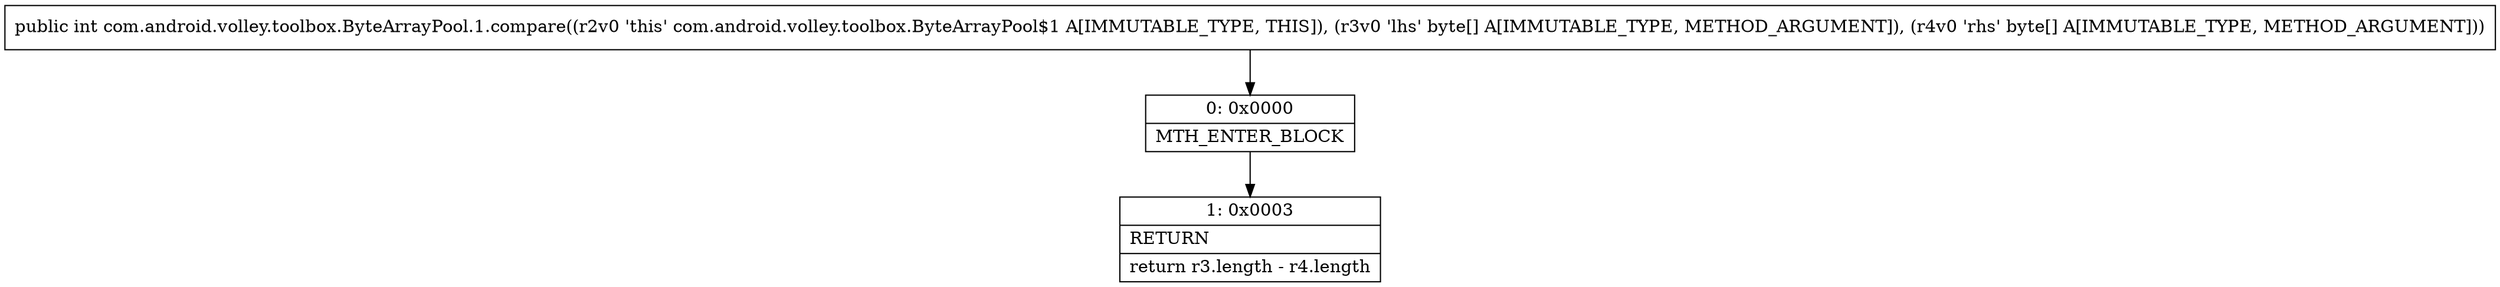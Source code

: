 digraph "CFG forcom.android.volley.toolbox.ByteArrayPool.1.compare([B[B)I" {
Node_0 [shape=record,label="{0\:\ 0x0000|MTH_ENTER_BLOCK\l}"];
Node_1 [shape=record,label="{1\:\ 0x0003|RETURN\l|return r3.length \- r4.length\l}"];
MethodNode[shape=record,label="{public int com.android.volley.toolbox.ByteArrayPool.1.compare((r2v0 'this' com.android.volley.toolbox.ByteArrayPool$1 A[IMMUTABLE_TYPE, THIS]), (r3v0 'lhs' byte[] A[IMMUTABLE_TYPE, METHOD_ARGUMENT]), (r4v0 'rhs' byte[] A[IMMUTABLE_TYPE, METHOD_ARGUMENT])) }"];
MethodNode -> Node_0;
Node_0 -> Node_1;
}

